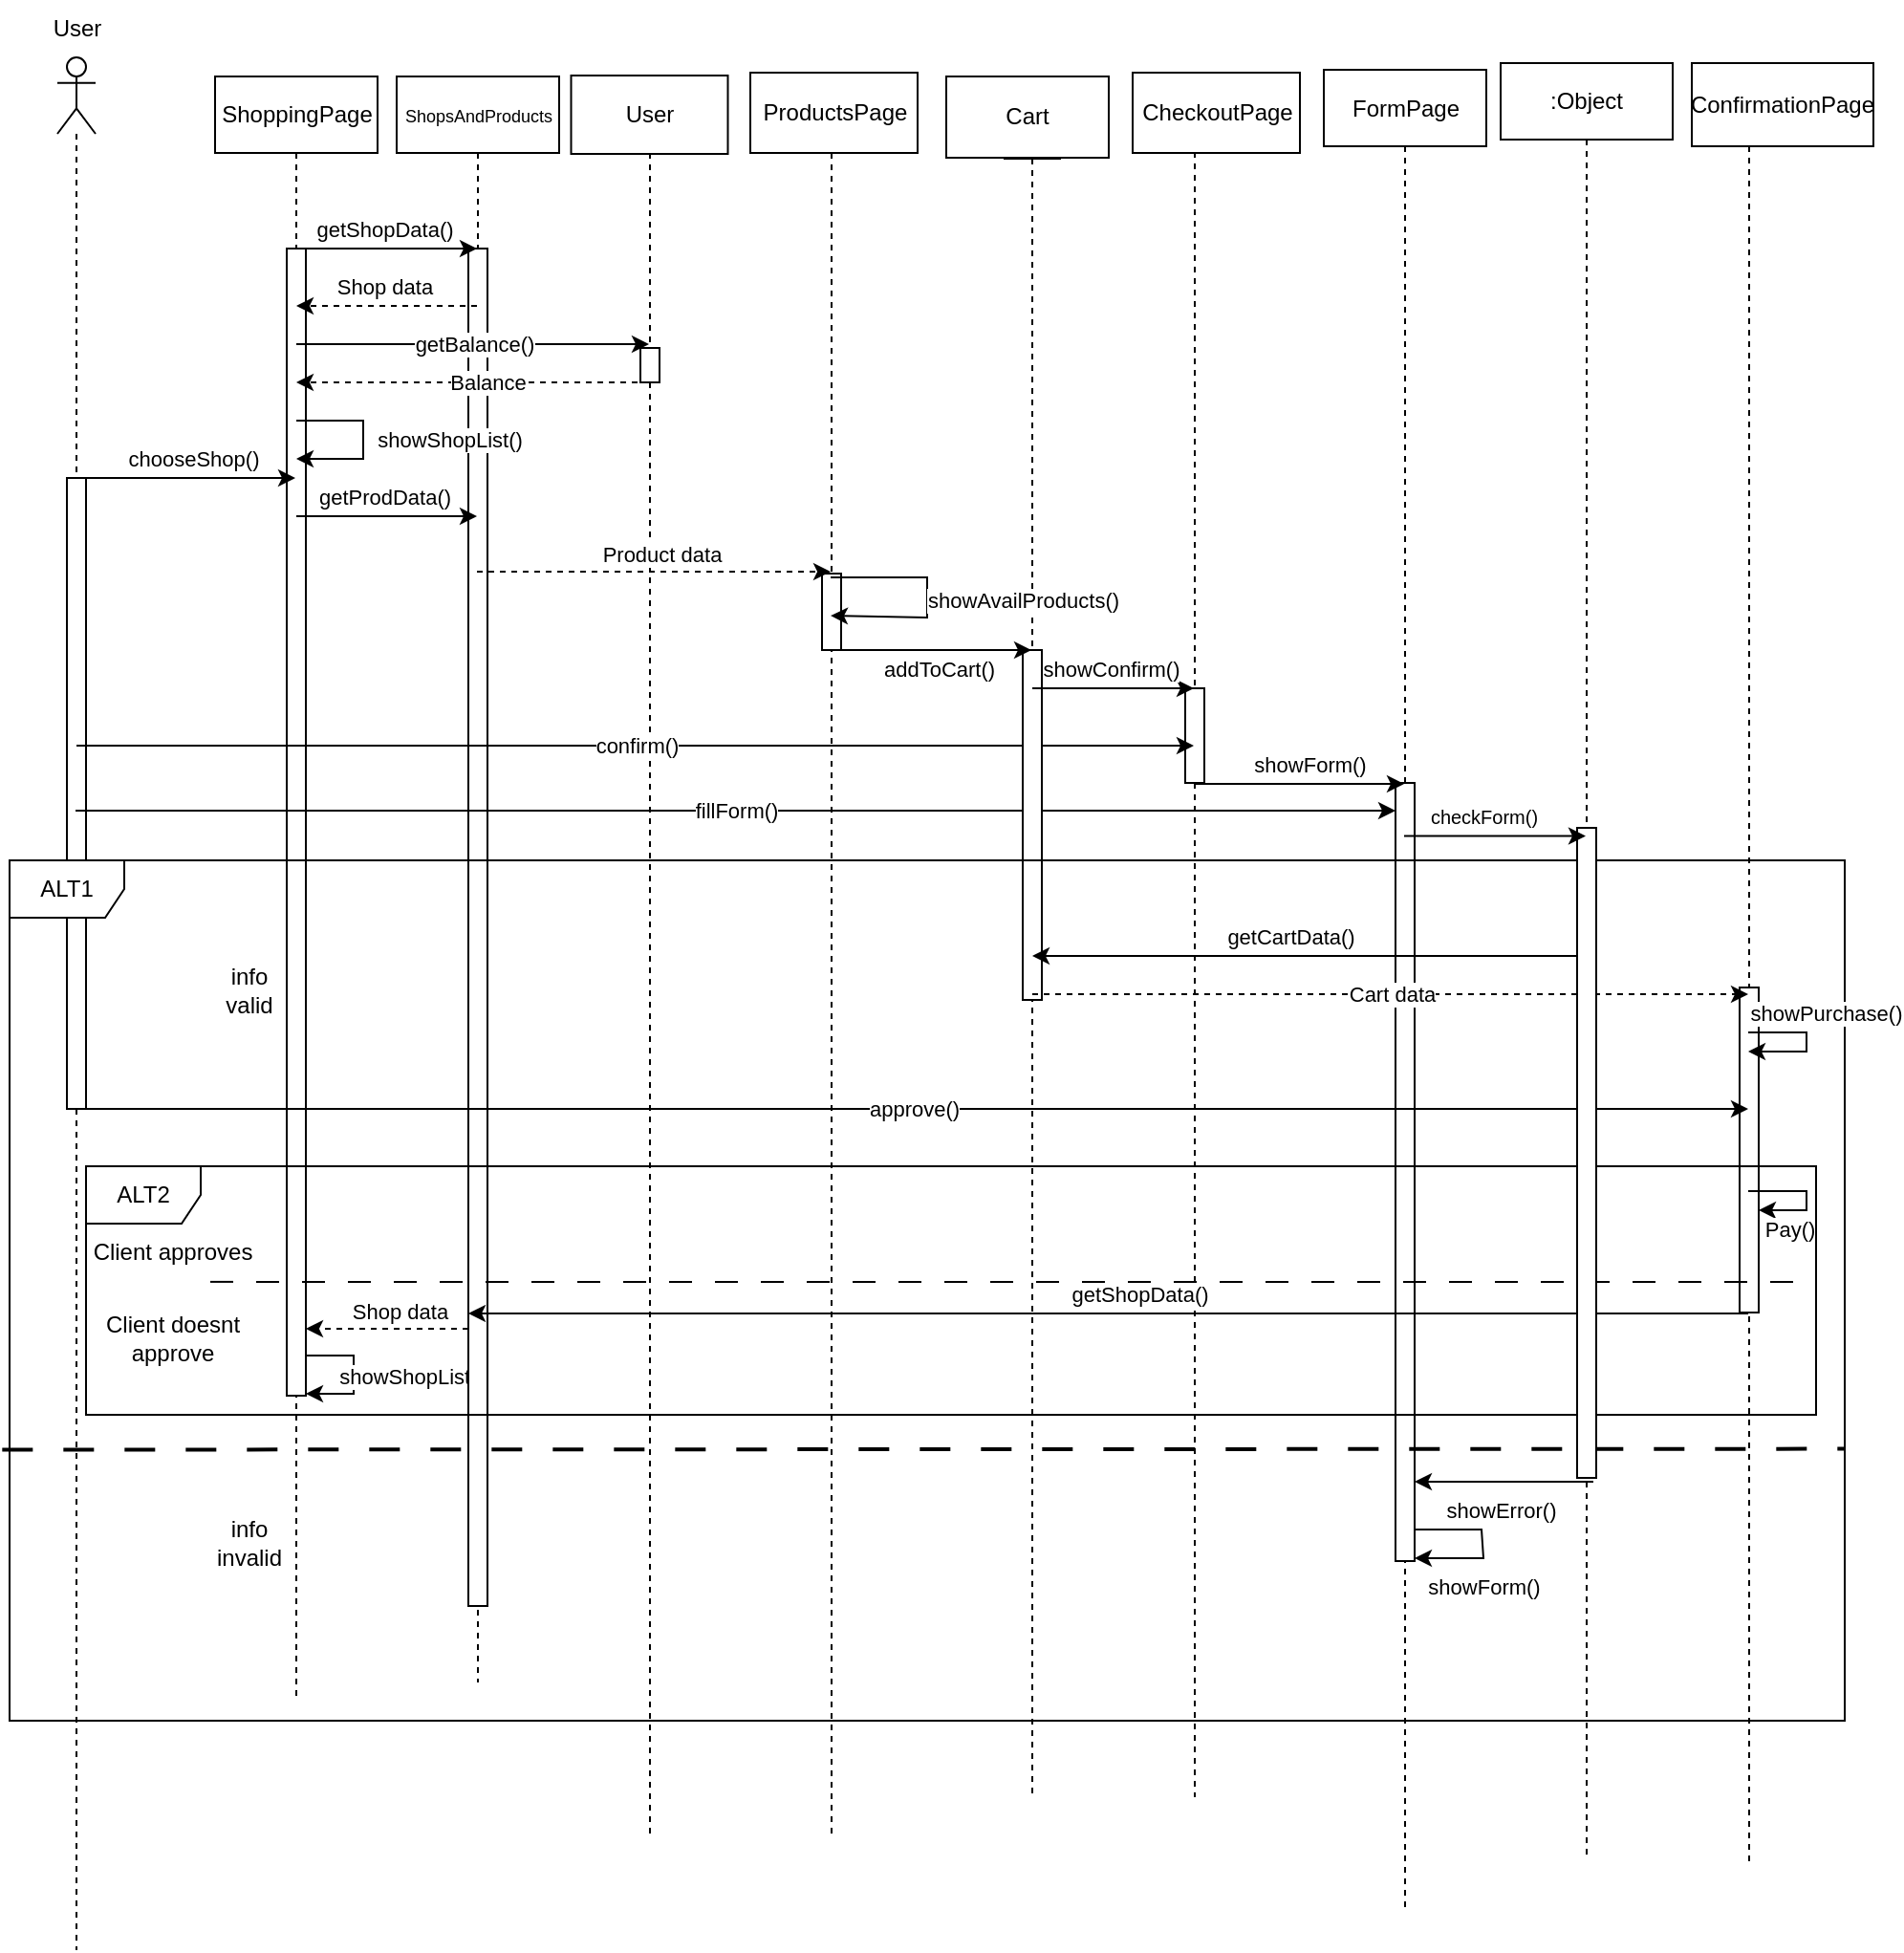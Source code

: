 <mxfile version="21.3.6" type="device">
  <diagram name="Page-1" id="bnlR6SahmsRWUH3v-4KW">
    <mxGraphModel dx="-119" dy="541" grid="1" gridSize="10" guides="1" tooltips="1" connect="1" arrows="1" fold="1" page="1" pageScale="1" pageWidth="1169" pageHeight="1654" math="0" shadow="0">
      <root>
        <mxCell id="0" />
        <mxCell id="1" parent="0" />
        <mxCell id="l6THZrN9f41VRggdj1tv-95" value="" style="shape=umlLifeline;perimeter=lifelinePerimeter;whiteSpace=wrap;html=1;container=1;dropTarget=0;collapsible=0;recursiveResize=0;outlineConnect=0;portConstraint=eastwest;newEdgeStyle={&quot;edgeStyle&quot;:&quot;elbowEdgeStyle&quot;,&quot;elbow&quot;:&quot;vertical&quot;,&quot;curved&quot;:0,&quot;rounded&quot;:0};participant=umlBoundary;" parent="1" vertex="1">
          <mxGeometry x="2725" y="566.5" width="50" height="937" as="geometry" />
        </mxCell>
        <mxCell id="l6THZrN9f41VRggdj1tv-142" value="" style="html=1;points=[];perimeter=orthogonalPerimeter;outlineConnect=0;targetShapes=umlLifeline;portConstraint=eastwest;newEdgeStyle={&quot;edgeStyle&quot;:&quot;elbowEdgeStyle&quot;,&quot;elbow&quot;:&quot;vertical&quot;,&quot;curved&quot;:0,&quot;rounded&quot;:0};" parent="l6THZrN9f41VRggdj1tv-95" vertex="1">
          <mxGeometry x="20" y="480" width="10" height="170" as="geometry" />
        </mxCell>
        <mxCell id="l6THZrN9f41VRggdj1tv-127" value="Pay()" style="endArrow=classic;html=1;rounded=0;" parent="l6THZrN9f41VRggdj1tv-95" edge="1">
          <mxGeometry x="0.542" y="10" width="50" height="50" relative="1" as="geometry">
            <mxPoint x="24.5" y="586.5" as="sourcePoint" />
            <mxPoint x="30" y="596.5" as="targetPoint" />
            <Array as="points">
              <mxPoint x="45" y="586.5" />
              <mxPoint x="55" y="586.5" />
              <mxPoint x="55" y="596.5" />
            </Array>
            <mxPoint x="1" as="offset" />
          </mxGeometry>
        </mxCell>
        <mxCell id="l6THZrN9f41VRggdj1tv-96" value="" style="shape=umlLifeline;perimeter=lifelinePerimeter;whiteSpace=wrap;html=1;container=1;dropTarget=0;collapsible=0;recursiveResize=0;outlineConnect=0;portConstraint=eastwest;newEdgeStyle={&quot;edgeStyle&quot;:&quot;elbowEdgeStyle&quot;,&quot;elbow&quot;:&quot;vertical&quot;,&quot;curved&quot;:0,&quot;rounded&quot;:0};participant=umlBoundary;" parent="1" vertex="1">
          <mxGeometry x="2545" y="566.5" width="50" height="963.5" as="geometry" />
        </mxCell>
        <mxCell id="l6THZrN9f41VRggdj1tv-97" value="" style="html=1;points=[];perimeter=orthogonalPerimeter;outlineConnect=0;targetShapes=umlLifeline;portConstraint=eastwest;newEdgeStyle={&quot;edgeStyle&quot;:&quot;elbowEdgeStyle&quot;,&quot;elbow&quot;:&quot;vertical&quot;,&quot;curved&quot;:0,&quot;rounded&quot;:0};" parent="l6THZrN9f41VRggdj1tv-96" vertex="1">
          <mxGeometry x="20" y="373" width="10" height="407" as="geometry" />
        </mxCell>
        <mxCell id="2ePpWuw5feQMuHJZuPpp-2" value="showForm()" style="endArrow=classic;html=1;rounded=0;" edge="1" parent="l6THZrN9f41VRggdj1tv-96" source="l6THZrN9f41VRggdj1tv-97" target="l6THZrN9f41VRggdj1tv-97">
          <mxGeometry x="0.163" y="15" width="50" height="50" relative="1" as="geometry">
            <mxPoint x="55" y="773.5" as="sourcePoint" />
            <mxPoint x="30.5" y="808.5" as="targetPoint" />
            <Array as="points">
              <mxPoint x="65" y="763.5" />
              <mxPoint x="66" y="778.5" />
            </Array>
            <mxPoint as="offset" />
          </mxGeometry>
        </mxCell>
        <mxCell id="l6THZrN9f41VRggdj1tv-98" value="" style="shape=umlLifeline;perimeter=lifelinePerimeter;whiteSpace=wrap;html=1;container=1;dropTarget=0;collapsible=0;recursiveResize=0;outlineConnect=0;portConstraint=eastwest;newEdgeStyle={&quot;edgeStyle&quot;:&quot;elbowEdgeStyle&quot;,&quot;elbow&quot;:&quot;vertical&quot;,&quot;curved&quot;:0,&quot;rounded&quot;:0};participant=umlBoundary;" parent="1" vertex="1">
          <mxGeometry x="2435" y="569.5" width="50" height="900.5" as="geometry" />
        </mxCell>
        <mxCell id="l6THZrN9f41VRggdj1tv-99" value="" style="html=1;points=[];perimeter=orthogonalPerimeter;outlineConnect=0;targetShapes=umlLifeline;portConstraint=eastwest;newEdgeStyle={&quot;edgeStyle&quot;:&quot;elbowEdgeStyle&quot;,&quot;elbow&quot;:&quot;vertical&quot;,&quot;curved&quot;:0,&quot;rounded&quot;:0};" parent="l6THZrN9f41VRggdj1tv-98" vertex="1">
          <mxGeometry x="20" y="320.5" width="10" height="49.5" as="geometry" />
        </mxCell>
        <mxCell id="l6THZrN9f41VRggdj1tv-100" value="" style="shape=umlLifeline;perimeter=lifelinePerimeter;whiteSpace=wrap;html=1;container=1;dropTarget=0;collapsible=0;recursiveResize=0;outlineConnect=0;portConstraint=eastwest;newEdgeStyle={&quot;edgeStyle&quot;:&quot;elbowEdgeStyle&quot;,&quot;elbow&quot;:&quot;vertical&quot;,&quot;curved&quot;:0,&quot;rounded&quot;:0};participant=umlBoundary;" parent="1" vertex="1">
          <mxGeometry x="2245" y="570" width="50" height="920" as="geometry" />
        </mxCell>
        <mxCell id="l6THZrN9f41VRggdj1tv-101" value="" style="html=1;points=[];perimeter=orthogonalPerimeter;outlineConnect=0;targetShapes=umlLifeline;portConstraint=eastwest;newEdgeStyle={&quot;edgeStyle&quot;:&quot;elbowEdgeStyle&quot;,&quot;elbow&quot;:&quot;vertical&quot;,&quot;curved&quot;:0,&quot;rounded&quot;:0};" parent="l6THZrN9f41VRggdj1tv-100" vertex="1">
          <mxGeometry x="20" y="260" width="10" height="40" as="geometry" />
        </mxCell>
        <mxCell id="l6THZrN9f41VRggdj1tv-102" value="" style="shape=umlLifeline;perimeter=lifelinePerimeter;whiteSpace=wrap;html=1;container=1;dropTarget=0;collapsible=0;recursiveResize=0;outlineConnect=0;portConstraint=eastwest;newEdgeStyle={&quot;edgeStyle&quot;:&quot;elbowEdgeStyle&quot;,&quot;elbow&quot;:&quot;vertical&quot;,&quot;curved&quot;:0,&quot;rounded&quot;:0};participant=umlBoundary;" parent="1" vertex="1">
          <mxGeometry x="1965" y="570" width="50" height="850" as="geometry" />
        </mxCell>
        <mxCell id="l6THZrN9f41VRggdj1tv-103" value="" style="html=1;points=[];perimeter=orthogonalPerimeter;outlineConnect=0;targetShapes=umlLifeline;portConstraint=eastwest;newEdgeStyle={&quot;edgeStyle&quot;:&quot;elbowEdgeStyle&quot;,&quot;elbow&quot;:&quot;vertical&quot;,&quot;curved&quot;:0,&quot;rounded&quot;:0};" parent="l6THZrN9f41VRggdj1tv-102" vertex="1">
          <mxGeometry x="20" y="90" width="10" height="600" as="geometry" />
        </mxCell>
        <mxCell id="2ePpWuw5feQMuHJZuPpp-11" value="showShopList()" style="endArrow=classic;html=1;rounded=0;" edge="1" parent="l6THZrN9f41VRggdj1tv-102">
          <mxGeometry x="0.029" y="30" width="50" height="50" relative="1" as="geometry">
            <mxPoint x="30" y="669" as="sourcePoint" />
            <mxPoint x="30" y="689" as="targetPoint" />
            <Array as="points">
              <mxPoint x="55" y="669" />
              <mxPoint x="55" y="689" />
            </Array>
            <mxPoint as="offset" />
          </mxGeometry>
        </mxCell>
        <mxCell id="l6THZrN9f41VRggdj1tv-104" value="" style="shape=umlLifeline;perimeter=lifelinePerimeter;whiteSpace=wrap;html=1;container=1;dropTarget=0;collapsible=0;recursiveResize=0;outlineConnect=0;portConstraint=eastwest;newEdgeStyle={&quot;edgeStyle&quot;:&quot;elbowEdgeStyle&quot;,&quot;elbow&quot;:&quot;vertical&quot;,&quot;curved&quot;:0,&quot;rounded&quot;:0};participant=umlEntity;" parent="1" vertex="1">
          <mxGeometry x="2065" y="570" width="40" height="840" as="geometry" />
        </mxCell>
        <mxCell id="l6THZrN9f41VRggdj1tv-105" value="" style="html=1;points=[];perimeter=orthogonalPerimeter;outlineConnect=0;targetShapes=umlLifeline;portConstraint=eastwest;newEdgeStyle={&quot;edgeStyle&quot;:&quot;elbowEdgeStyle&quot;,&quot;elbow&quot;:&quot;vertical&quot;,&quot;curved&quot;:0,&quot;rounded&quot;:0};" parent="l6THZrN9f41VRggdj1tv-104" vertex="1">
          <mxGeometry x="15" y="90" width="10" height="710" as="geometry" />
        </mxCell>
        <mxCell id="l6THZrN9f41VRggdj1tv-106" value="" style="shape=umlLifeline;perimeter=lifelinePerimeter;whiteSpace=wrap;html=1;container=1;dropTarget=0;collapsible=0;recursiveResize=0;outlineConnect=0;portConstraint=eastwest;newEdgeStyle={&quot;edgeStyle&quot;:&quot;elbowEdgeStyle&quot;,&quot;elbow&quot;:&quot;vertical&quot;,&quot;curved&quot;:0,&quot;rounded&quot;:0};participant=umlEntity;" parent="1" vertex="1">
          <mxGeometry x="2155" y="570" width="40" height="920" as="geometry" />
        </mxCell>
        <mxCell id="l6THZrN9f41VRggdj1tv-107" value="" style="html=1;points=[];perimeter=orthogonalPerimeter;outlineConnect=0;targetShapes=umlLifeline;portConstraint=eastwest;newEdgeStyle={&quot;edgeStyle&quot;:&quot;elbowEdgeStyle&quot;,&quot;elbow&quot;:&quot;vertical&quot;,&quot;curved&quot;:0,&quot;rounded&quot;:0};" parent="l6THZrN9f41VRggdj1tv-106" vertex="1">
          <mxGeometry x="15" y="142" width="10" height="18" as="geometry" />
        </mxCell>
        <mxCell id="l6THZrN9f41VRggdj1tv-108" value="" style="shape=umlLifeline;perimeter=lifelinePerimeter;whiteSpace=wrap;html=1;container=1;dropTarget=0;collapsible=0;recursiveResize=0;outlineConnect=0;portConstraint=eastwest;newEdgeStyle={&quot;edgeStyle&quot;:&quot;elbowEdgeStyle&quot;,&quot;elbow&quot;:&quot;vertical&quot;,&quot;curved&quot;:0,&quot;rounded&quot;:0};participant=umlActor;" parent="1" vertex="1">
          <mxGeometry x="1865" y="560" width="20" height="990" as="geometry" />
        </mxCell>
        <mxCell id="l6THZrN9f41VRggdj1tv-109" value="" style="html=1;points=[];perimeter=orthogonalPerimeter;outlineConnect=0;targetShapes=umlLifeline;portConstraint=eastwest;newEdgeStyle={&quot;edgeStyle&quot;:&quot;elbowEdgeStyle&quot;,&quot;elbow&quot;:&quot;vertical&quot;,&quot;curved&quot;:0,&quot;rounded&quot;:0};" parent="l6THZrN9f41VRggdj1tv-108" vertex="1">
          <mxGeometry x="5" y="220" width="10" height="330" as="geometry" />
        </mxCell>
        <mxCell id="l6THZrN9f41VRggdj1tv-110" value="getShopData()" style="endArrow=classic;html=1;rounded=0;" parent="1" source="l6THZrN9f41VRggdj1tv-102" target="l6THZrN9f41VRggdj1tv-104" edge="1">
          <mxGeometry x="-0.04" y="10" width="50" height="50" relative="1" as="geometry">
            <mxPoint x="2035" y="770" as="sourcePoint" />
            <mxPoint x="2085" y="720" as="targetPoint" />
            <Array as="points">
              <mxPoint x="2055" y="660" />
            </Array>
            <mxPoint as="offset" />
          </mxGeometry>
        </mxCell>
        <mxCell id="l6THZrN9f41VRggdj1tv-111" value="Shop data" style="endArrow=classic;html=1;rounded=0;dashed=1;" parent="1" source="l6THZrN9f41VRggdj1tv-104" target="l6THZrN9f41VRggdj1tv-102" edge="1">
          <mxGeometry x="0.04" y="-10" width="50" height="50" relative="1" as="geometry">
            <mxPoint x="2035" y="770" as="sourcePoint" />
            <mxPoint x="2085" y="720" as="targetPoint" />
            <Array as="points">
              <mxPoint x="2035" y="690" />
            </Array>
            <mxPoint as="offset" />
          </mxGeometry>
        </mxCell>
        <mxCell id="l6THZrN9f41VRggdj1tv-112" value="chooseShop()" style="endArrow=classic;html=1;rounded=0;" parent="1" source="l6THZrN9f41VRggdj1tv-108" target="l6THZrN9f41VRggdj1tv-102" edge="1">
          <mxGeometry x="0.054" y="10" width="50" height="50" relative="1" as="geometry">
            <mxPoint x="2035" y="770" as="sourcePoint" />
            <mxPoint x="2085" y="720" as="targetPoint" />
            <Array as="points">
              <mxPoint x="1955" y="780" />
            </Array>
            <mxPoint as="offset" />
          </mxGeometry>
        </mxCell>
        <mxCell id="l6THZrN9f41VRggdj1tv-113" value="getProdData()" style="endArrow=classic;html=1;rounded=0;" parent="1" source="l6THZrN9f41VRggdj1tv-102" target="l6THZrN9f41VRggdj1tv-104" edge="1">
          <mxGeometry x="-0.04" y="10" width="50" height="50" relative="1" as="geometry">
            <mxPoint x="2025" y="770" as="sourcePoint" />
            <mxPoint x="2075" y="720" as="targetPoint" />
            <Array as="points">
              <mxPoint x="2045" y="800" />
            </Array>
            <mxPoint as="offset" />
          </mxGeometry>
        </mxCell>
        <mxCell id="l6THZrN9f41VRggdj1tv-115" value="confirm()" style="endArrow=classic;html=1;rounded=0;" parent="1" source="l6THZrN9f41VRggdj1tv-108" target="l6THZrN9f41VRggdj1tv-98" edge="1">
          <mxGeometry width="50" height="50" relative="1" as="geometry">
            <mxPoint x="2155" y="770" as="sourcePoint" />
            <mxPoint x="2205" y="720" as="targetPoint" />
            <Array as="points">
              <mxPoint x="2295" y="920" />
            </Array>
          </mxGeometry>
        </mxCell>
        <mxCell id="l6THZrN9f41VRggdj1tv-116" value="fillForm()" style="endArrow=classic;html=1;rounded=0;" parent="1" target="l6THZrN9f41VRggdj1tv-97" edge="1">
          <mxGeometry width="50" height="50" relative="1" as="geometry">
            <mxPoint x="1874.5" y="954" as="sourcePoint" />
            <mxPoint x="2570" y="950" as="targetPoint" />
            <Array as="points">
              <mxPoint x="2185" y="954" />
            </Array>
          </mxGeometry>
        </mxCell>
        <mxCell id="l6THZrN9f41VRggdj1tv-117" value="" style="shape=umlLifeline;perimeter=lifelinePerimeter;whiteSpace=wrap;html=1;container=1;dropTarget=0;collapsible=0;recursiveResize=0;outlineConnect=0;portConstraint=eastwest;newEdgeStyle={&quot;edgeStyle&quot;:&quot;elbowEdgeStyle&quot;,&quot;elbow&quot;:&quot;vertical&quot;,&quot;curved&quot;:0,&quot;rounded&quot;:0};participant=umlEntity;size=40;" parent="1" vertex="1">
          <mxGeometry x="2355" y="573" width="40" height="897" as="geometry" />
        </mxCell>
        <mxCell id="l6THZrN9f41VRggdj1tv-118" value="" style="html=1;points=[];perimeter=orthogonalPerimeter;outlineConnect=0;targetShapes=umlLifeline;portConstraint=eastwest;newEdgeStyle={&quot;edgeStyle&quot;:&quot;elbowEdgeStyle&quot;,&quot;elbow&quot;:&quot;vertical&quot;,&quot;curved&quot;:0,&quot;rounded&quot;:0};" parent="l6THZrN9f41VRggdj1tv-117" vertex="1">
          <mxGeometry x="15" y="297" width="10" height="183" as="geometry" />
        </mxCell>
        <mxCell id="l6THZrN9f41VRggdj1tv-119" value="addToCart()" style="endArrow=classic;html=1;rounded=0;" parent="1" source="l6THZrN9f41VRggdj1tv-100" target="l6THZrN9f41VRggdj1tv-117" edge="1">
          <mxGeometry x="0.057" y="-10" width="50" height="50" relative="1" as="geometry">
            <mxPoint x="2325" y="820" as="sourcePoint" />
            <mxPoint x="2375" y="770" as="targetPoint" />
            <Array as="points">
              <mxPoint x="2325" y="870" />
            </Array>
            <mxPoint x="1" as="offset" />
          </mxGeometry>
        </mxCell>
        <mxCell id="l6THZrN9f41VRggdj1tv-120" value="showConfirm()" style="endArrow=classic;html=1;rounded=0;" parent="1" source="l6THZrN9f41VRggdj1tv-117" target="l6THZrN9f41VRggdj1tv-98" edge="1">
          <mxGeometry x="-0.045" y="10" width="50" height="50" relative="1" as="geometry">
            <mxPoint x="2375" y="820" as="sourcePoint" />
            <mxPoint x="2375" y="770" as="targetPoint" />
            <Array as="points">
              <mxPoint x="2435" y="890" />
            </Array>
            <mxPoint as="offset" />
          </mxGeometry>
        </mxCell>
        <mxCell id="l6THZrN9f41VRggdj1tv-121" value="showForm()" style="endArrow=classic;html=1;rounded=0;" parent="1" source="l6THZrN9f41VRggdj1tv-98" target="l6THZrN9f41VRggdj1tv-96" edge="1">
          <mxGeometry x="0.1" y="10" width="50" height="50" relative="1" as="geometry">
            <mxPoint x="2325" y="820" as="sourcePoint" />
            <mxPoint x="2375" y="770" as="targetPoint" />
            <Array as="points">
              <mxPoint x="2515" y="940" />
            </Array>
            <mxPoint as="offset" />
          </mxGeometry>
        </mxCell>
        <mxCell id="l6THZrN9f41VRggdj1tv-122" value="ALT1" style="shape=umlFrame;whiteSpace=wrap;html=1;pointerEvents=0;" parent="1" vertex="1">
          <mxGeometry x="1840" y="980" width="960" height="450" as="geometry" />
        </mxCell>
        <mxCell id="l6THZrN9f41VRggdj1tv-123" value="info&lt;br&gt;valid" style="text;html=1;align=center;verticalAlign=middle;resizable=0;points=[];autosize=1;strokeColor=none;fillColor=none;" parent="1" vertex="1">
          <mxGeometry x="1940" y="1028.25" width="50" height="40" as="geometry" />
        </mxCell>
        <mxCell id="l6THZrN9f41VRggdj1tv-124" value="getCartData()" style="endArrow=classic;html=1;rounded=0;" parent="1" source="2ePpWuw5feQMuHJZuPpp-3" target="l6THZrN9f41VRggdj1tv-117" edge="1">
          <mxGeometry x="0.071" y="-10" width="50" height="50" relative="1" as="geometry">
            <mxPoint x="2535" y="820" as="sourcePoint" />
            <mxPoint x="2585" y="770" as="targetPoint" />
            <Array as="points">
              <mxPoint x="2475" y="1030" />
            </Array>
            <mxPoint as="offset" />
          </mxGeometry>
        </mxCell>
        <mxCell id="l6THZrN9f41VRggdj1tv-125" value="showPurchase()" style="endArrow=classic;html=1;rounded=0;" parent="1" edge="1">
          <mxGeometry x="-0.141" y="14" width="50" height="50" relative="1" as="geometry">
            <mxPoint x="2749.5" y="1070" as="sourcePoint" />
            <mxPoint x="2749.5" y="1080" as="targetPoint" />
            <Array as="points">
              <mxPoint x="2770" y="1070" />
              <mxPoint x="2780" y="1070" />
              <mxPoint x="2780" y="1080" />
            </Array>
            <mxPoint x="-4" y="-10" as="offset" />
          </mxGeometry>
        </mxCell>
        <mxCell id="l6THZrN9f41VRggdj1tv-126" value="approve()" style="endArrow=classic;html=1;rounded=0;" parent="1" source="l6THZrN9f41VRggdj1tv-108" edge="1" target="l6THZrN9f41VRggdj1tv-95">
          <mxGeometry width="50" height="50" relative="1" as="geometry">
            <mxPoint x="2105" y="1110" as="sourcePoint" />
            <mxPoint x="2691" y="1110" as="targetPoint" />
            <Array as="points">
              <mxPoint x="2526" y="1110" />
            </Array>
          </mxGeometry>
        </mxCell>
        <mxCell id="l6THZrN9f41VRggdj1tv-128" value="ALT2" style="shape=umlFrame;whiteSpace=wrap;html=1;pointerEvents=0;" parent="1" vertex="1">
          <mxGeometry x="1880" y="1140" width="905" height="130" as="geometry" />
        </mxCell>
        <mxCell id="l6THZrN9f41VRggdj1tv-129" value="" style="endArrow=none;dashed=1;html=1;rounded=0;exitX=0;exitY=0.543;exitDx=0;exitDy=0;exitPerimeter=0;entryX=1;entryY=0.543;entryDx=0;entryDy=0;entryPerimeter=0;dashPattern=12 12;" parent="1" edge="1">
          <mxGeometry width="50" height="50" relative="1" as="geometry">
            <mxPoint x="1945" y="1200.45" as="sourcePoint" />
            <mxPoint x="2785" y="1200.45" as="targetPoint" />
          </mxGeometry>
        </mxCell>
        <mxCell id="l6THZrN9f41VRggdj1tv-130" value="Client approves" style="text;html=1;align=center;verticalAlign=middle;resizable=0;points=[];autosize=1;strokeColor=none;fillColor=none;" parent="1" vertex="1">
          <mxGeometry x="1870" y="1170" width="110" height="30" as="geometry" />
        </mxCell>
        <mxCell id="l6THZrN9f41VRggdj1tv-131" value="Client doesnt &lt;br&gt;approve" style="text;html=1;align=center;verticalAlign=middle;resizable=0;points=[];autosize=1;strokeColor=none;fillColor=none;" parent="1" vertex="1">
          <mxGeometry x="1880" y="1210" width="90" height="40" as="geometry" />
        </mxCell>
        <mxCell id="l6THZrN9f41VRggdj1tv-132" value="" style="endArrow=classic;html=1;rounded=0;" parent="1" edge="1">
          <mxGeometry width="50" height="50" relative="1" as="geometry">
            <mxPoint x="2749.5" y="1217" as="sourcePoint" />
            <mxPoint x="2080" y="1217" as="targetPoint" />
            <Array as="points">
              <mxPoint x="2395" y="1217" />
            </Array>
          </mxGeometry>
        </mxCell>
        <mxCell id="l6THZrN9f41VRggdj1tv-133" value="getShopData()" style="edgeLabel;html=1;align=center;verticalAlign=middle;resizable=0;points=[];" parent="l6THZrN9f41VRggdj1tv-132" vertex="1" connectable="0">
          <mxGeometry x="-0.003" relative="1" as="geometry">
            <mxPoint x="15" y="-10" as="offset" />
          </mxGeometry>
        </mxCell>
        <mxCell id="l6THZrN9f41VRggdj1tv-134" value="" style="endArrow=none;dashed=1;html=1;dashPattern=8 8;strokeWidth=2;rounded=0;exitX=-0.004;exitY=0.685;exitDx=0;exitDy=0;exitPerimeter=0;entryX=1;entryY=0.684;entryDx=0;entryDy=0;entryPerimeter=0;" parent="1" source="l6THZrN9f41VRggdj1tv-122" target="l6THZrN9f41VRggdj1tv-122" edge="1">
          <mxGeometry width="50" height="50" relative="1" as="geometry">
            <mxPoint x="2435" y="1170" as="sourcePoint" />
            <mxPoint x="2844.765" y="1290" as="targetPoint" />
          </mxGeometry>
        </mxCell>
        <mxCell id="l6THZrN9f41VRggdj1tv-135" value="info&lt;br&gt;invalid" style="text;html=1;align=center;verticalAlign=middle;resizable=0;points=[];autosize=1;strokeColor=none;fillColor=none;" parent="1" vertex="1">
          <mxGeometry x="1935" y="1317" width="60" height="40" as="geometry" />
        </mxCell>
        <mxCell id="l6THZrN9f41VRggdj1tv-136" value="showError()" style="endArrow=classic;html=1;rounded=0;" parent="1" edge="1">
          <mxGeometry x="0.037" y="15" width="50" height="50" relative="1" as="geometry">
            <mxPoint x="2668.5" y="1305" as="sourcePoint" />
            <mxPoint x="2575" y="1305" as="targetPoint" />
            <Array as="points">
              <mxPoint x="2620" y="1305" />
            </Array>
            <mxPoint as="offset" />
          </mxGeometry>
        </mxCell>
        <mxCell id="l6THZrN9f41VRggdj1tv-137" value="getBalance()" style="endArrow=classic;html=1;rounded=0;" parent="1" source="l6THZrN9f41VRggdj1tv-102" target="l6THZrN9f41VRggdj1tv-106" edge="1">
          <mxGeometry width="50" height="50" relative="1" as="geometry">
            <mxPoint x="2085" y="710" as="sourcePoint" />
            <mxPoint x="2135" y="660" as="targetPoint" />
            <Array as="points">
              <mxPoint x="2085" y="710" />
            </Array>
          </mxGeometry>
        </mxCell>
        <mxCell id="l6THZrN9f41VRggdj1tv-138" value="Balance" style="endArrow=classic;html=1;rounded=0;strokeColor=default;dashed=1;" parent="1" source="l6THZrN9f41VRggdj1tv-106" target="l6THZrN9f41VRggdj1tv-102" edge="1">
          <mxGeometry x="-0.086" width="50" height="50" relative="1" as="geometry">
            <mxPoint x="2085" y="710" as="sourcePoint" />
            <mxPoint x="2135" y="660" as="targetPoint" />
            <Array as="points">
              <mxPoint x="2090" y="730" />
            </Array>
            <mxPoint as="offset" />
          </mxGeometry>
        </mxCell>
        <mxCell id="l6THZrN9f41VRggdj1tv-139" value="Product data" style="endArrow=classic;html=1;rounded=0;dashed=1;" parent="1" edge="1">
          <mxGeometry x="0.038" y="9" width="50" height="50" relative="1" as="geometry">
            <mxPoint x="2084.5" y="829" as="sourcePoint" />
            <mxPoint x="2269.5" y="829" as="targetPoint" />
            <Array as="points" />
            <mxPoint as="offset" />
          </mxGeometry>
        </mxCell>
        <mxCell id="l6THZrN9f41VRggdj1tv-140" value="showShopList()" style="endArrow=classic;html=1;rounded=0;" parent="1" source="l6THZrN9f41VRggdj1tv-102" target="l6THZrN9f41VRggdj1tv-102" edge="1">
          <mxGeometry y="45" width="50" height="50" relative="1" as="geometry">
            <mxPoint x="2025" y="830" as="sourcePoint" />
            <mxPoint x="2075" y="780" as="targetPoint" />
            <Array as="points">
              <mxPoint x="2025" y="750" />
              <mxPoint x="2025" y="770" />
            </Array>
            <mxPoint as="offset" />
          </mxGeometry>
        </mxCell>
        <mxCell id="l6THZrN9f41VRggdj1tv-141" value="Cart data" style="endArrow=classic;html=1;rounded=0;dashed=1;" parent="1" source="l6THZrN9f41VRggdj1tv-117" target="l6THZrN9f41VRggdj1tv-95" edge="1">
          <mxGeometry width="50" height="50" relative="1" as="geometry">
            <mxPoint x="2555" y="950" as="sourcePoint" />
            <mxPoint x="2605" y="900" as="targetPoint" />
            <Array as="points">
              <mxPoint x="2475" y="1050" />
            </Array>
          </mxGeometry>
        </mxCell>
        <mxCell id="l6THZrN9f41VRggdj1tv-143" value="ShoppingPage" style="rounded=0;whiteSpace=wrap;html=1;" parent="1" vertex="1">
          <mxGeometry x="1947.5" y="570" width="85" height="40" as="geometry" />
        </mxCell>
        <mxCell id="l6THZrN9f41VRggdj1tv-144" value="&lt;font style=&quot;font-size: 9px;&quot;&gt;ShopsAndProducts&lt;/font&gt;" style="rounded=0;whiteSpace=wrap;html=1;" parent="1" vertex="1">
          <mxGeometry x="2042.5" y="570" width="85" height="40" as="geometry" />
        </mxCell>
        <mxCell id="l6THZrN9f41VRggdj1tv-145" value="User" style="rounded=0;whiteSpace=wrap;html=1;" parent="1" vertex="1">
          <mxGeometry x="2133.75" y="569.5" width="82" height="41" as="geometry" />
        </mxCell>
        <mxCell id="l6THZrN9f41VRggdj1tv-146" value="ProductsPage" style="rounded=0;whiteSpace=wrap;html=1;" parent="1" vertex="1">
          <mxGeometry x="2227.5" y="568" width="87.5" height="42" as="geometry" />
        </mxCell>
        <mxCell id="l6THZrN9f41VRggdj1tv-147" value="Cart" style="rounded=0;whiteSpace=wrap;html=1;" parent="1" vertex="1">
          <mxGeometry x="2330" y="570" width="85" height="42.5" as="geometry" />
        </mxCell>
        <mxCell id="l6THZrN9f41VRggdj1tv-148" value="CheckoutPage" style="rounded=0;whiteSpace=wrap;html=1;" parent="1" vertex="1">
          <mxGeometry x="2427.5" y="568" width="87.5" height="42" as="geometry" />
        </mxCell>
        <mxCell id="l6THZrN9f41VRggdj1tv-149" value="FormPage" style="rounded=0;whiteSpace=wrap;html=1;" parent="1" vertex="1">
          <mxGeometry x="2527.5" y="566.5" width="85" height="40" as="geometry" />
        </mxCell>
        <mxCell id="l6THZrN9f41VRggdj1tv-150" value="ConfirmationPage" style="rounded=0;whiteSpace=wrap;html=1;" parent="1" vertex="1">
          <mxGeometry x="2720" y="563" width="95" height="43.5" as="geometry" />
        </mxCell>
        <mxCell id="l6THZrN9f41VRggdj1tv-151" value="User" style="text;html=1;align=center;verticalAlign=middle;resizable=0;points=[];autosize=1;strokeColor=none;fillColor=none;" parent="1" vertex="1">
          <mxGeometry x="1850" y="530" width="50" height="30" as="geometry" />
        </mxCell>
        <mxCell id="2ePpWuw5feQMuHJZuPpp-1" value="showAvailProducts()" style="endArrow=classic;html=1;rounded=0;" edge="1" parent="1">
          <mxGeometry x="0.008" y="50" width="50" height="50" relative="1" as="geometry">
            <mxPoint x="2269.5" y="832" as="sourcePoint" />
            <mxPoint x="2269.5" y="852" as="targetPoint" />
            <Array as="points">
              <mxPoint x="2320" y="832" />
              <mxPoint x="2320" y="853" />
            </Array>
            <mxPoint y="1" as="offset" />
          </mxGeometry>
        </mxCell>
        <mxCell id="2ePpWuw5feQMuHJZuPpp-3" value=":Object" style="shape=umlLifeline;perimeter=lifelinePerimeter;whiteSpace=wrap;html=1;container=1;dropTarget=0;collapsible=0;recursiveResize=0;outlineConnect=0;portConstraint=eastwest;newEdgeStyle={&quot;edgeStyle&quot;:&quot;elbowEdgeStyle&quot;,&quot;elbow&quot;:&quot;vertical&quot;,&quot;curved&quot;:0,&quot;rounded&quot;:0};" vertex="1" parent="1">
          <mxGeometry x="2620" y="563" width="90" height="937" as="geometry" />
        </mxCell>
        <mxCell id="2ePpWuw5feQMuHJZuPpp-5" value="" style="html=1;points=[];perimeter=orthogonalPerimeter;outlineConnect=0;targetShapes=umlLifeline;portConstraint=eastwest;newEdgeStyle={&quot;edgeStyle&quot;:&quot;elbowEdgeStyle&quot;,&quot;elbow&quot;:&quot;vertical&quot;,&quot;curved&quot;:0,&quot;rounded&quot;:0};" vertex="1" parent="2ePpWuw5feQMuHJZuPpp-3">
          <mxGeometry x="40" y="400" width="10" height="340" as="geometry" />
        </mxCell>
        <mxCell id="2ePpWuw5feQMuHJZuPpp-4" value="checkForm()" style="endArrow=classic;html=1;rounded=0;fontSize=10;" edge="1" parent="1">
          <mxGeometry x="-0.147" y="10" width="50" height="50" relative="1" as="geometry">
            <mxPoint x="2569.5" y="967.25" as="sourcePoint" />
            <mxPoint x="2664.5" y="967.25" as="targetPoint" />
            <mxPoint x="1" as="offset" />
          </mxGeometry>
        </mxCell>
        <mxCell id="2ePpWuw5feQMuHJZuPpp-8" value="" style="endArrow=classic;html=1;rounded=0;dashed=1;" edge="1" parent="1">
          <mxGeometry width="50" height="50" relative="1" as="geometry">
            <mxPoint x="2080" y="1225" as="sourcePoint" />
            <mxPoint x="1995" y="1225" as="targetPoint" />
          </mxGeometry>
        </mxCell>
        <mxCell id="2ePpWuw5feQMuHJZuPpp-9" value="Shop data" style="edgeLabel;html=1;align=center;verticalAlign=middle;resizable=0;points=[];" vertex="1" connectable="0" parent="2ePpWuw5feQMuHJZuPpp-8">
          <mxGeometry x="-0.351" relative="1" as="geometry">
            <mxPoint x="-9" y="-9" as="offset" />
          </mxGeometry>
        </mxCell>
      </root>
    </mxGraphModel>
  </diagram>
</mxfile>

